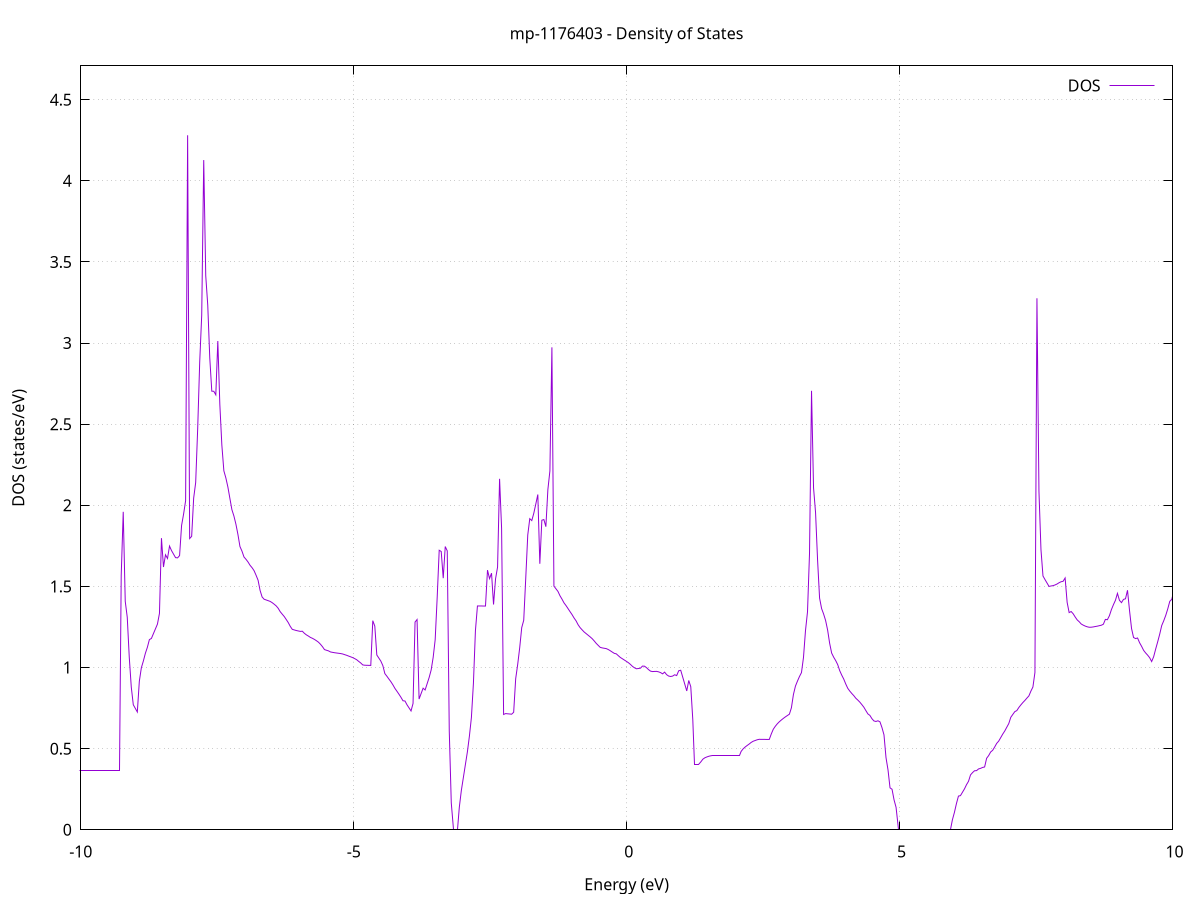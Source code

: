 set title 'mp-1176403 - Density of States'
set xlabel 'Energy (eV)'
set ylabel 'DOS (states/eV)'
set grid
set xrange [-10:10]
set yrange [0:4.708]
set xzeroaxis lt -1
set terminal png size 800,600
set output 'mp-1176403_dos_gnuplot.png'
plot '-' using 1:2 with lines title 'DOS'
-27.547300 0.000000
-27.510400 0.000000
-27.473500 0.000000
-27.436700 0.000000
-27.399800 0.000000
-27.362900 0.000000
-27.326100 0.000000
-27.289200 0.000000
-27.252300 0.000000
-27.215400 0.000000
-27.178600 0.000000
-27.141700 0.000000
-27.104800 0.000000
-27.068000 0.000000
-27.031100 0.000000
-26.994200 0.000000
-26.957300 0.000000
-26.920500 0.000000
-26.883600 0.000000
-26.846700 0.000000
-26.809900 0.000000
-26.773000 0.000000
-26.736100 0.000000
-26.699300 0.000000
-26.662400 0.000000
-26.625500 0.000000
-26.588600 0.000000
-26.551800 0.000000
-26.514900 0.000000
-26.478000 0.000000
-26.441200 0.000000
-26.404300 0.000000
-26.367400 0.000000
-26.330500 0.000000
-26.293700 0.000000
-26.256800 0.000000
-26.219900 0.000000
-26.183100 0.000000
-26.146200 0.000000
-26.109300 0.000000
-26.072500 0.000000
-26.035600 0.000000
-25.998700 0.000000
-25.961800 0.000000
-25.925000 0.000000
-25.888100 0.000000
-25.851200 0.000000
-25.814400 0.000000
-25.777500 0.000000
-25.740600 0.000000
-25.703700 0.000000
-25.666900 0.000000
-25.630000 0.000000
-25.593100 0.000000
-25.556300 0.000000
-25.519400 0.000000
-25.482500 0.000000
-25.445700 0.000000
-25.408800 0.000000
-25.371900 0.000000
-25.335000 0.000000
-25.298200 0.000000
-25.261300 0.000000
-25.224400 0.000000
-25.187600 0.000000
-25.150700 0.000000
-25.113800 0.000000
-25.076900 0.000000
-25.040100 0.000000
-25.003200 0.000000
-24.966300 0.000000
-24.929500 0.000000
-24.892600 0.000000
-24.855700 0.000000
-24.818900 0.000000
-24.782000 0.000000
-24.745100 0.000000
-24.708200 0.000000
-24.671400 0.000000
-24.634500 0.000000
-24.597600 0.000000
-24.560800 0.000000
-24.523900 0.000000
-24.487000 0.000000
-24.450100 0.000000
-24.413300 0.000000
-24.376400 0.000000
-24.339500 0.000000
-24.302700 0.000000
-24.265800 0.000000
-24.228900 0.000000
-24.192100 1.259400
-24.155200 2.470600
-24.118300 3.139900
-24.081400 3.807800
-24.044600 3.093700
-24.007700 2.695000
-23.970800 1.999400
-23.934000 1.999400
-23.897100 1.842600
-23.860200 1.690300
-23.823300 1.554800
-23.786500 1.334500
-23.749600 1.334600
-23.712700 1.334600
-23.675900 1.334600
-23.639000 1.310400
-23.602100 1.207000
-23.565300 1.139600
-23.528400 1.051000
-23.491500 1.002700
-23.454600 1.002800
-23.417800 1.002800
-23.380900 1.002800
-23.344000 1.002800
-23.307200 1.002800
-23.270300 0.978300
-23.233400 0.920000
-23.196600 0.879000
-23.159700 0.804200
-23.122800 0.804300
-23.085900 0.804300
-23.049100 0.804300
-23.012200 0.804300
-22.975300 0.804300
-22.938500 0.804300
-22.901600 0.804300
-22.864700 0.804300
-22.827800 0.801200
-22.791000 0.757400
-22.754100 0.729000
-22.717200 0.693800
-22.680400 0.672400
-22.643500 0.672400
-22.606600 0.672400
-22.569800 0.672400
-22.532900 0.672400
-22.496000 0.672400
-22.459100 0.672400
-22.422300 0.672400
-22.385400 0.672400
-22.348500 0.672400
-22.311700 0.672400
-22.274800 0.661000
-22.237900 0.632400
-22.201000 0.611800
-22.164200 0.578800
-22.127300 0.578800
-22.090400 0.578800
-22.053600 0.578800
-22.016700 0.578800
-21.979800 0.578800
-21.943000 0.578800
-21.906100 0.578800
-21.869200 0.578800
-21.832300 0.578800
-21.795500 0.578800
-21.758600 0.578800
-21.721700 0.578800
-21.684900 0.578800
-21.648000 0.573300
-21.611100 0.549900
-21.574200 0.534000
-21.537400 0.509200
-21.500500 0.509200
-21.463600 0.509200
-21.426800 0.509200
-21.389900 0.509200
-21.353000 0.509200
-21.316200 0.509200
-21.279300 0.509200
-21.242400 0.509200
-21.205500 0.509200
-21.168700 0.509200
-21.131800 0.509200
-21.094900 0.509200
-21.058100 0.509200
-21.021200 0.509200
-20.984300 0.509200
-20.947400 0.509200
-20.910600 0.492200
-20.873700 0.479200
-20.836800 0.462600
-20.800000 0.455700
-20.763100 0.455700
-20.726200 0.455700
-20.689400 0.455700
-20.652500 0.455700
-20.615600 0.455700
-20.578700 0.455700
-20.541900 0.455700
-20.505000 0.455700
-20.468100 0.455700
-20.431300 0.455700
-20.394400 0.455700
-20.357500 0.455700
-20.320600 0.455700
-20.283800 0.455700
-20.246900 0.455700
-20.210000 0.455700
-20.173200 0.455700
-20.136300 0.454200
-20.099400 0.438700
-20.062600 0.428200
-20.025700 0.413700
-19.988800 0.413700
-19.951900 0.413700
-19.915100 0.413700
-19.878200 0.413700
-19.841300 0.413700
-19.804500 0.413700
-19.767600 0.413700
-19.730700 0.413700
-19.693800 0.413700
-19.657000 0.413700
-19.620100 0.413700
-19.583200 0.413700
-19.546400 0.413700
-19.509500 0.413700
-19.472600 0.413700
-19.435800 0.413700
-19.398900 0.413700
-19.362000 0.413700
-19.325100 0.413700
-19.288300 0.413700
-19.251400 1.810100
-19.214500 1.516000
-19.177700 1.699300
-19.140800 0.000000
-19.103900 0.000000
-19.067000 0.000000
-19.030200 0.000000
-18.993300 0.000000
-18.956400 0.000000
-18.919600 0.000000
-18.882700 0.000000
-18.845800 0.000000
-18.809000 0.000000
-18.772100 0.000000
-18.735200 0.000000
-18.698300 0.000000
-18.661500 0.000000
-18.624600 0.000000
-18.587700 0.000000
-18.550900 0.000000
-18.514000 0.000000
-18.477100 0.000000
-18.440200 0.000000
-18.403400 0.000000
-18.366500 0.000000
-18.329600 0.000000
-18.292800 1.533400
-18.255900 1.523500
-18.219000 1.942900
-18.182200 0.353500
-18.145300 0.353500
-18.108400 0.353500
-18.071500 0.353500
-18.034700 0.353500
-17.997800 0.353500
-17.960900 0.353500
-17.924100 0.353500
-17.887200 0.353500
-17.850300 0.353500
-17.813400 0.353500
-17.776600 0.353500
-17.739700 0.353500
-17.702800 0.353500
-17.666000 0.353500
-17.629100 0.353500
-17.592200 0.353500
-17.555400 0.353500
-17.518500 0.353500
-17.481600 0.353500
-17.444700 0.353500
-17.407900 0.353500
-17.371000 0.353500
-17.334100 0.353500
-17.297300 0.353500
-17.260400 0.351800
-17.223500 0.343300
-17.186600 0.336100
-17.149800 0.332500
-17.112900 0.332500
-17.076000 0.332500
-17.039200 0.332500
-17.002300 0.332500
-16.965400 0.332500
-16.928600 0.332500
-16.891700 0.332500
-16.854800 0.332500
-16.817900 0.332500
-16.781100 0.332500
-16.744200 0.332500
-16.707300 0.332500
-16.670500 0.332500
-16.633600 0.332500
-16.596700 0.332500
-16.559800 0.332500
-16.523000 0.332500
-16.486100 0.332500
-16.449200 0.332500
-16.412400 0.332500
-16.375500 0.332500
-16.338600 0.332500
-16.301800 0.332500
-16.264900 0.332500
-16.228000 0.332500
-16.191100 0.332500
-16.154300 0.328500
-16.117400 0.323100
-16.080500 0.316500
-16.043700 0.316500
-16.006800 0.316500
-15.969900 0.316500
-15.933000 0.316500
-15.896200 0.316500
-15.859300 0.316500
-15.822400 0.316500
-15.785600 0.316500
-15.748700 0.316500
-15.711800 0.316500
-15.675000 0.316500
-15.638100 0.316500
-15.601200 0.316500
-15.564300 0.316500
-15.527500 0.316500
-15.490600 0.316500
-15.453700 0.316500
-15.416900 0.316500
-15.380000 0.316500
-15.343100 0.316500
-15.306300 0.316500
-15.269400 0.316500
-15.232500 0.316500
-15.195600 0.316500
-15.158800 0.316500
-15.121900 0.316500
-15.085000 0.316500
-15.048200 0.316500
-15.011300 0.315400
-14.974400 0.310700
-14.937500 0.305700
-14.900700 0.305700
-14.863800 0.305700
-14.826900 0.305700
-14.790100 0.305700
-14.753200 0.305700
-14.716300 0.305700
-14.679500 0.305700
-14.642600 0.305700
-14.605700 0.305700
-14.568800 0.305700
-14.532000 0.305700
-14.495100 0.305700
-14.458200 0.305700
-14.421400 0.305700
-14.384500 0.305700
-14.347600 0.305700
-14.310700 0.305700
-14.273900 0.305700
-14.237000 0.305700
-14.200100 0.305700
-14.163300 0.305700
-14.126400 0.305700
-14.089500 0.305700
-14.052700 0.305700
-14.015800 0.305700
-13.978900 0.305700
-13.942000 0.305700
-13.905200 0.305700
-13.868300 0.305700
-13.831400 0.305700
-13.794600 0.303500
-13.757700 0.301000
-13.720800 0.300800
-13.683900 0.300800
-13.647100 0.300800
-13.610200 0.300800
-13.573300 0.300800
-13.536500 0.300800
-13.499600 0.300800
-13.462700 0.300800
-13.425900 0.300800
-13.389000 0.300800
-13.352100 0.300800
-13.315200 0.300800
-13.278400 0.300800
-13.241500 0.300800
-13.204600 0.300800
-13.167800 0.300800
-13.130900 0.300800
-13.094000 0.300800
-13.057100 0.300800
-13.020300 0.300800
-12.983400 0.300800
-12.946500 0.300800
-12.909700 0.300800
-12.872800 0.300800
-12.835900 0.300800
-12.799100 0.300800
-12.762200 0.300800
-12.725300 0.300800
-12.688400 0.300800
-12.651600 0.300800
-12.614700 0.300800
-12.577800 0.302500
-12.541000 0.304100
-12.504100 0.304100
-12.467200 0.304100
-12.430300 0.304100
-12.393500 0.304100
-12.356600 0.304100
-12.319700 0.304100
-12.282900 0.304100
-12.246000 0.304100
-12.209100 0.304100
-12.172300 0.304100
-12.135400 0.304100
-12.098500 0.304100
-12.061600 0.304100
-12.024800 0.304100
-11.987900 0.304100
-11.951000 0.304100
-11.914200 0.304100
-11.877300 0.304100
-11.840400 0.304100
-11.803500 0.304100
-11.766700 0.304100
-11.729800 0.304100
-11.692900 0.304100
-11.656100 0.304100
-11.619200 0.304100
-11.582300 0.304100
-11.545500 0.304100
-11.508600 0.304100
-11.471700 0.304100
-11.434800 0.304100
-11.398000 0.309300
-11.361100 0.319100
-11.324200 0.320700
-11.287400 0.320700
-11.250500 0.320700
-11.213600 0.320700
-11.176700 0.320700
-11.139900 0.320700
-11.103000 0.320700
-11.066100 0.320700
-11.029300 0.320700
-10.992400 0.320700
-10.955500 0.320700
-10.918700 0.320700
-10.881800 0.320700
-10.844900 0.320700
-10.808000 0.320700
-10.771200 0.320700
-10.734300 0.320700
-10.697400 0.320700
-10.660600 0.320700
-10.623700 0.320700
-10.586800 0.320700
-10.549900 0.320700
-10.513100 0.320700
-10.476200 0.320700
-10.439300 0.320700
-10.402500 0.320700
-10.365600 0.320700
-10.328700 0.320700
-10.291900 0.320700
-10.255000 0.338700
-10.218100 0.366400
-10.181200 0.366400
-10.144400 0.366400
-10.107500 0.366400
-10.070600 0.366400
-10.033800 0.366400
-9.996900 0.366400
-9.960000 0.366400
-9.923100 0.366400
-9.886300 0.366400
-9.849400 0.366400
-9.812500 0.366400
-9.775700 0.366400
-9.738800 0.366400
-9.701900 0.366400
-9.665100 0.366400
-9.628200 0.366400
-9.591300 0.366400
-9.554400 0.366400
-9.517600 0.366400
-9.480700 0.366400
-9.443800 0.366400
-9.407000 0.366400
-9.370100 0.366400
-9.333200 0.366400
-9.296300 0.366400
-9.259500 1.567700
-9.222600 1.959600
-9.185700 1.407800
-9.148900 1.309800
-9.112000 1.063300
-9.075100 0.879500
-9.038300 0.770500
-9.001400 0.748200
-8.964500 0.725900
-8.927600 0.914900
-8.890800 0.998100
-8.853900 1.039900
-8.817000 1.087400
-8.780200 1.124700
-8.743300 1.172100
-8.706400 1.179200
-8.669500 1.208700
-8.632700 1.238100
-8.595800 1.267600
-8.558900 1.333500
-8.522100 1.797400
-8.485200 1.619400
-8.448300 1.694800
-8.411500 1.671900
-8.374600 1.748500
-8.337700 1.720600
-8.300800 1.698800
-8.264000 1.677200
-8.227100 1.675800
-8.190200 1.689800
-8.153400 1.875900
-8.116500 1.946100
-8.079600 2.028200
-8.042800 4.280300
-8.005900 1.794800
-7.969000 1.808400
-7.932100 2.044000
-7.895300 2.140000
-7.858400 2.473100
-7.821500 2.882200
-7.784700 3.171800
-7.747800 4.127300
-7.710900 3.414600
-7.674000 3.232800
-7.637200 2.908300
-7.600300 2.703200
-7.563400 2.702400
-7.526600 2.680500
-7.489700 3.012200
-7.452800 2.622000
-7.416000 2.371300
-7.379100 2.212500
-7.342200 2.168400
-7.305300 2.112600
-7.268500 2.042100
-7.231600 1.972700
-7.194700 1.933500
-7.157900 1.883000
-7.121000 1.819600
-7.084100 1.745500
-7.047200 1.717400
-7.010400 1.681200
-6.973500 1.667000
-6.936600 1.650500
-6.899800 1.630400
-6.862900 1.615400
-6.826000 1.597100
-6.789200 1.568900
-6.752300 1.538200
-6.715400 1.475400
-6.678500 1.435000
-6.641700 1.420900
-6.604800 1.416500
-6.567900 1.412100
-6.531100 1.407500
-6.494200 1.399800
-6.457300 1.390200
-6.420400 1.379800
-6.383600 1.365000
-6.346700 1.344200
-6.309800 1.329000
-6.273000 1.314300
-6.236100 1.295800
-6.199200 1.276800
-6.162400 1.253500
-6.125500 1.235300
-6.088600 1.231600
-6.051700 1.228000
-6.014900 1.225300
-5.978000 1.222600
-5.941100 1.223700
-5.904300 1.211000
-5.867400 1.201300
-5.830500 1.193900
-5.793600 1.185600
-5.756800 1.180100
-5.719900 1.173200
-5.683000 1.165200
-5.646200 1.156200
-5.609300 1.143500
-5.572400 1.128500
-5.535600 1.110500
-5.498700 1.106400
-5.461800 1.102500
-5.424900 1.095900
-5.388100 1.093500
-5.351200 1.091200
-5.314300 1.089500
-5.277500 1.087800
-5.240600 1.086100
-5.203700 1.083600
-5.166800 1.079400
-5.130000 1.075400
-5.093100 1.070500
-5.056200 1.065900
-5.019400 1.061100
-4.982500 1.055000
-4.945600 1.048000
-4.908800 1.037700
-4.871900 1.028200
-4.835000 1.016200
-4.798100 1.014100
-4.761300 1.013700
-4.724400 1.013300
-4.687500 1.012900
-4.650700 1.288800
-4.613800 1.255200
-4.576900 1.077200
-4.540000 1.058300
-4.503200 1.039400
-4.466300 1.011900
-4.429400 0.962500
-4.392600 0.946400
-4.355700 0.929100
-4.318800 0.912500
-4.282000 0.893100
-4.245100 0.871300
-4.208200 0.853700
-4.171300 0.835500
-4.134500 0.816400
-4.097600 0.795200
-4.060700 0.793500
-4.023900 0.770300
-3.987000 0.751300
-3.950100 0.732300
-3.913200 0.778500
-3.876400 1.280200
-3.839500 1.295700
-3.802600 0.805600
-3.765800 0.839100
-3.728900 0.872600
-3.692000 0.861600
-3.655200 0.900000
-3.618300 0.938400
-3.581400 0.984600
-3.544500 1.062300
-3.507700 1.171500
-3.470800 1.432900
-3.433900 1.722700
-3.397100 1.715300
-3.360200 1.550500
-3.323300 1.745600
-3.286400 1.718800
-3.249600 0.609000
-3.212700 0.165600
-3.175800 0.000000
-3.139000 0.000000
-3.102100 0.000000
-3.065200 0.139500
-3.028400 0.242100
-2.991500 0.321500
-2.954600 0.400900
-2.917700 0.479900
-2.880900 0.576600
-2.844000 0.691800
-2.807100 0.902100
-2.770300 1.227300
-2.733400 1.379400
-2.696500 1.379300
-2.659600 1.379200
-2.622800 1.379100
-2.585900 1.379000
-2.549000 1.600300
-2.512200 1.548000
-2.475300 1.581400
-2.438400 1.388500
-2.401600 1.546600
-2.364700 1.619300
-2.327800 2.163100
-2.290900 1.857900
-2.254100 0.710600
-2.217200 0.716100
-2.180300 0.714800
-2.143500 0.713600
-2.106600 0.712300
-2.069700 0.724300
-2.032800 0.930900
-1.996000 1.019100
-1.959100 1.122300
-1.922200 1.245800
-1.885400 1.291300
-1.848500 1.549700
-1.811600 1.816700
-1.774800 1.917400
-1.737900 1.905600
-1.701000 1.950900
-1.664100 2.007800
-1.627300 2.066200
-1.590400 1.639500
-1.553500 1.907800
-1.516700 1.912000
-1.479800 1.868000
-1.442900 2.096800
-1.406000 2.211300
-1.369200 2.973400
-1.332300 1.501600
-1.295400 1.485400
-1.258600 1.469200
-1.221700 1.442500
-1.184800 1.421800
-1.148000 1.398600
-1.111100 1.382000
-1.074200 1.363300
-1.037300 1.344500
-1.000500 1.326300
-0.963600 1.305500
-0.926700 1.287700
-0.889900 1.264000
-0.853000 1.246000
-0.816100 1.232300
-0.779200 1.219200
-0.742400 1.209100
-0.705500 1.199000
-0.668600 1.188900
-0.631800 1.177900
-0.594900 1.164100
-0.558000 1.149100
-0.521200 1.136500
-0.484300 1.124300
-0.447400 1.120900
-0.410500 1.118700
-0.373700 1.116500
-0.336800 1.110900
-0.299900 1.103400
-0.263100 1.095200
-0.226200 1.087300
-0.189300 1.084200
-0.152500 1.072800
-0.115600 1.062100
-0.078700 1.054100
-0.041800 1.046100
-0.005000 1.038100
0.031900 1.029700
0.068800 1.019400
0.105600 1.007400
0.142500 0.998600
0.179400 0.992300
0.216300 0.994000
0.253100 0.996000
0.290000 1.008800
0.326900 1.008300
0.363700 0.999200
0.400600 0.987200
0.437500 0.977800
0.474300 0.974900
0.511200 0.975900
0.548100 0.976200
0.585000 0.973400
0.621800 0.968600
0.658700 0.961000
0.695600 0.971600
0.732400 0.956000
0.769300 0.947400
0.806200 0.944700
0.843100 0.947300
0.879900 0.955300
0.916800 0.950500
0.953700 0.980000
0.990500 0.983200
1.027400 0.940700
1.064300 0.898100
1.101100 0.855600
1.138000 0.920200
1.174900 0.881700
1.211800 0.678700
1.248600 0.404500
1.285500 0.404500
1.322400 0.404500
1.359200 0.418500
1.396100 0.435000
1.433000 0.443700
1.469900 0.448900
1.506700 0.453200
1.543600 0.456100
1.580500 0.456600
1.617300 0.456600
1.654200 0.456600
1.691100 0.456600
1.727900 0.456500
1.764800 0.456500
1.801700 0.456500
1.838600 0.456500
1.875400 0.456400
1.912300 0.456400
1.949200 0.456400
1.986000 0.456400
2.022900 0.456300
2.059800 0.456300
2.096700 0.482500
2.133500 0.498600
2.170400 0.509900
2.207300 0.519400
2.244100 0.528300
2.281000 0.538300
2.317900 0.545600
2.354700 0.550200
2.391600 0.554700
2.428500 0.557500
2.465400 0.557300
2.502200 0.557200
2.539100 0.557000
2.576000 0.556900
2.612800 0.556700
2.649700 0.590400
2.686600 0.619800
2.723500 0.637900
2.760300 0.653200
2.797200 0.665800
2.834100 0.676600
2.870900 0.686500
2.907800 0.695700
2.944700 0.704100
2.981500 0.712400
3.018400 0.751900
3.055300 0.833300
3.092200 0.885200
3.129000 0.916100
3.165900 0.944400
3.202800 0.968700
3.239600 1.061800
3.276500 1.227400
3.313400 1.343400
3.350300 1.704800
3.387100 2.705500
3.424000 2.107700
3.460900 1.955100
3.497700 1.663400
3.534600 1.427800
3.571500 1.363400
3.608300 1.329900
3.645200 1.289600
3.682100 1.230500
3.719000 1.149400
3.755800 1.088800
3.792700 1.063700
3.829600 1.042800
3.866400 1.018000
3.903300 0.980900
3.940200 0.953200
3.977100 0.928800
4.013900 0.898600
4.050800 0.871900
4.087700 0.854800
4.124500 0.840000
4.161400 0.826600
4.198300 0.810700
4.235100 0.799300
4.272000 0.786600
4.308900 0.771400
4.345800 0.755400
4.382600 0.734400
4.419500 0.714200
4.456400 0.704900
4.493200 0.684800
4.530100 0.670800
4.567000 0.667500
4.603900 0.671700
4.640700 0.665300
4.677600 0.629800
4.714500 0.585100
4.751300 0.445000
4.788200 0.369000
4.825100 0.258400
4.861900 0.249900
4.898800 0.184400
4.935700 0.138400
4.972600 0.000000
5.009400 0.000000
5.046300 0.000000
5.083200 0.000000
5.120000 0.000000
5.156900 0.000000
5.193800 0.000000
5.230700 0.000000
5.267500 0.000000
5.304400 0.000000
5.341300 0.000000
5.378100 0.000000
5.415000 0.000000
5.451900 0.000000
5.488700 0.000000
5.525600 0.000000
5.562500 0.000000
5.599400 0.000000
5.636200 0.000000
5.673100 0.000000
5.710000 0.000000
5.746800 0.000000
5.783700 0.000000
5.820600 0.000000
5.857500 0.000000
5.894300 0.000000
5.931200 0.000000
5.968100 0.061800
6.004900 0.107100
6.041800 0.161300
6.078700 0.207600
6.115500 0.210500
6.152400 0.231400
6.189300 0.252100
6.226200 0.277800
6.263000 0.298800
6.299900 0.338200
6.336800 0.352400
6.373600 0.363800
6.410500 0.364500
6.447400 0.375100
6.484300 0.378500
6.521100 0.384200
6.558000 0.387000
6.594900 0.440600
6.631700 0.457100
6.668600 0.479300
6.705500 0.489900
6.742300 0.510200
6.779200 0.532400
6.816100 0.546500
6.853000 0.568000
6.889800 0.589600
6.926700 0.608700
6.963600 0.631700
7.000400 0.654400
7.037300 0.693000
7.074200 0.710800
7.111100 0.728100
7.147900 0.734500
7.184800 0.753600
7.221700 0.769400
7.258500 0.784100
7.295400 0.797000
7.332300 0.811400
7.369100 0.825000
7.406000 0.854600
7.442900 0.879800
7.479800 0.969400
7.516600 3.275900
7.553500 2.086400
7.590400 1.726800
7.627200 1.564100
7.664100 1.542100
7.701000 1.521000
7.737800 1.499800
7.774700 1.502600
7.811600 1.504700
7.848500 1.508900
7.885300 1.514800
7.922200 1.522600
7.959100 1.528700
7.995900 1.531400
8.032800 1.551900
8.069700 1.401800
8.106600 1.338500
8.143400 1.345100
8.180300 1.331300
8.217200 1.311400
8.254000 1.293500
8.290900 1.282100
8.327800 1.268200
8.364600 1.261200
8.401500 1.255300
8.438400 1.250900
8.475300 1.248100
8.512100 1.248500
8.549000 1.250200
8.585900 1.252700
8.622700 1.254900
8.659600 1.257900
8.696500 1.260700
8.733400 1.266700
8.770200 1.296600
8.807100 1.294700
8.844000 1.319100
8.880800 1.356800
8.917700 1.387000
8.954600 1.414300
8.991400 1.457000
9.028300 1.414000
9.065200 1.399900
9.102100 1.419900
9.138900 1.423600
9.175800 1.476200
9.212700 1.351700
9.249500 1.240900
9.286400 1.185100
9.323300 1.178400
9.360200 1.181900
9.397000 1.152800
9.433900 1.130700
9.470800 1.105900
9.507600 1.089900
9.544500 1.076300
9.581400 1.060600
9.618200 1.036800
9.655100 1.066900
9.692000 1.114200
9.728900 1.158600
9.765700 1.205600
9.802600 1.258700
9.839500 1.288200
9.876300 1.321400
9.913200 1.361300
9.950100 1.407800
9.987000 1.420500
10.023800 1.473000
10.060700 1.622300
10.097600 1.491000
10.134400 1.611000
10.171300 1.593900
10.208200 1.611800
10.245000 2.261500
10.281900 2.240600
10.318800 2.129500
10.355700 2.082900
10.392500 2.052500
10.429400 2.019200
10.466300 2.075500
10.503100 2.087500
10.540000 2.029600
10.576900 1.986100
10.613800 1.965600
10.650600 1.921400
10.687500 1.863000
10.724400 2.219800
10.761200 1.729300
10.798100 1.721300
10.835000 1.764000
10.871800 1.804800
10.908700 1.861900
10.945600 1.925900
10.982500 1.948000
11.019300 2.007700
11.056200 2.080800
11.093100 2.117000
11.129900 2.183600
11.166800 2.238600
11.203700 2.311400
11.240600 2.314100
11.277400 2.352000
11.314300 2.379000
11.351200 2.394900
11.388000 2.417000
11.424900 2.436600
11.461800 2.422600
11.498600 2.401900
11.535500 2.371700
11.572400 2.390700
11.609300 2.400600
11.646100 2.280400
11.683000 2.156200
11.719900 2.053200
11.756700 2.035800
11.793600 2.009600
11.830500 2.073000
11.867400 2.118100
11.904200 2.190200
11.941100 2.343100
11.978000 2.799800
12.014800 3.371200
12.051700 4.301900
12.088600 3.402400
12.125400 3.298200
12.162300 3.398300
12.199200 3.554700
12.236100 3.943200
12.272900 3.929900
12.309800 3.280700
12.346700 2.957700
12.383500 2.532400
12.420400 2.516000
12.457300 2.475500
12.494200 2.448300
12.531000 2.358300
12.567900 2.555000
12.604800 1.708700
12.641600 1.695600
12.678500 1.689100
12.715400 1.680800
12.752200 1.680100
12.789100 1.683600
12.826000 1.691500
12.862900 1.695900
12.899700 1.696200
12.936600 1.706400
12.973500 1.733200
13.010300 1.765300
13.047200 1.783000
13.084100 1.768500
13.121000 1.768700
13.157800 1.769800
13.194700 1.772500
13.231600 1.781000
13.268400 2.181200
13.305300 2.048300
13.342200 1.997000
13.379000 1.926700
13.415900 1.855000
13.452800 1.818200
13.489700 1.811800
13.526500 1.818900
13.563400 1.792300
13.600300 1.819900
13.637100 1.836100
13.674000 1.834600
13.710900 1.846000
13.747800 1.877300
13.784600 1.900300
13.821500 1.958100
13.858400 1.962100
13.895200 1.923900
13.932100 1.962700
13.969000 1.905800
14.005800 1.895600
14.042700 1.904400
14.079600 2.024000
14.116500 2.152100
14.153300 2.159200
14.190200 2.174900
14.227100 1.993800
14.263900 1.814100
14.300800 1.863600
14.337700 1.927800
14.374600 2.440800
14.411400 1.694600
14.448300 1.516900
14.485200 1.372000
14.522000 1.202700
14.558900 1.100800
14.595800 1.060100
14.632600 1.051200
14.669500 1.085800
14.706400 1.087700
14.743300 1.093100
14.780100 1.090100
14.817000 1.168700
14.853900 1.153600
14.890700 1.225200
14.927600 1.389200
14.964500 1.504900
15.001400 1.539900
15.038200 1.607400
15.075100 1.687700
15.112000 1.770300
15.148800 1.802300
15.185700 1.815600
15.222600 1.834700
15.259400 1.850900
15.296300 1.897500
15.333200 1.980000
15.370100 2.003800
15.406900 2.159100
15.443800 2.126200
15.480700 2.147500
15.517500 2.157200
15.554400 2.202600
15.591300 2.141700
15.628100 2.149700
15.665000 2.156800
15.701900 2.173100
15.738800 2.224500
15.775600 2.320000
15.812500 2.305600
15.849400 2.529700
15.886200 3.053300
15.923100 2.303700
15.960000 2.129700
15.996900 2.215400
16.033700 2.023000
16.070600 1.970200
16.107500 2.034100
16.144300 1.901200
16.181200 1.590900
16.218100 1.509600
16.254900 1.441700
16.291800 1.396100
16.328700 1.357700
16.365600 1.389000
16.402400 1.375700
16.439300 1.345200
16.476200 1.327200
16.513000 1.311000
16.549900 1.297900
16.586800 1.275000
16.623700 1.266400
16.660500 1.380700
16.697400 1.401500
16.734300 1.381700
16.771100 1.398000
16.808000 1.504400
16.844900 1.493600
16.881700 1.559800
16.918600 1.645300
16.955500 1.758100
16.992400 2.043700
17.029200 2.040600
17.066100 2.147000
17.103000 2.295400
17.139800 2.428800
17.176700 2.179500
17.213600 2.140000
17.250500 2.120000
17.287300 2.107500
17.324200 2.060500
17.361100 2.040700
17.397900 2.049500
17.434800 2.222700
17.471700 2.252600
17.508500 2.453800
17.545400 2.363900
17.582300 2.365300
17.619200 2.377900
17.656000 2.325500
17.692900 2.271200
17.729800 2.183900
17.766600 2.194800
17.803500 2.216300
17.840400 2.350800
17.877300 2.452500
17.914100 2.509600
17.951000 2.480300
17.987900 2.442700
18.024700 2.402500
18.061600 2.393500
18.098500 2.408300
18.135300 2.500900
18.172200 2.650100
18.209100 2.660900
18.246000 2.715500
18.282800 2.740800
18.319700 2.758800
18.356600 2.751700
18.393400 2.647400
18.430300 2.542400
18.467200 2.483200
18.504100 2.433600
18.540900 2.382300
18.577800 2.304100
18.614700 2.194900
18.651500 2.190400
18.688400 2.143000
18.725300 2.139600
18.762100 2.784700
18.799000 2.410200
18.835900 2.433800
18.872800 2.423900
18.909600 2.435200
18.946500 2.426500
18.983400 2.432800
19.020200 2.743400
19.057100 2.729200
19.094000 2.720400
19.130900 2.587700
19.167700 2.593200
19.204600 2.670400
19.241500 2.583800
19.278300 2.588400
19.315200 2.534200
19.352100 2.396900
19.388900 2.228400
19.425800 2.206900
19.462700 2.261100
19.499600 2.229100
19.536400 2.071600
19.573300 2.058400
19.610200 1.985000
19.647000 1.954800
19.683900 1.934100
19.720800 1.854300
19.757700 1.831100
19.794500 1.858900
19.831400 1.974400
19.868300 2.012500
19.905100 1.979600
19.942000 1.944400
19.978900 1.822600
20.015700 1.750800
20.052600 1.662900
20.089500 1.653200
20.126400 1.618000
20.163200 1.485800
20.200100 1.459900
20.237000 1.442000
20.273800 1.447200
20.310700 1.383400
20.347600 1.386300
20.384500 1.396300
20.421300 1.435500
20.458200 1.529900
20.495100 1.517100
20.531900 1.547700
20.568800 1.543100
20.605700 1.536300
20.642500 1.541100
20.679400 1.518800
20.716300 1.524200
20.753200 1.521500
20.790000 1.537600
20.826900 1.589800
20.863800 1.592900
20.900600 1.598200
20.937500 1.554900
20.974400 1.517000
21.011300 1.474700
21.048100 1.435500
21.085000 1.407000
21.121900 1.366300
21.158700 1.294600
21.195600 1.235200
21.232500 1.191400
21.269300 1.152200
21.306200 1.179200
21.343100 1.159700
21.380000 1.118500
21.416800 1.094300
21.453700 1.076200
21.490600 1.033800
21.527400 1.051000
21.564300 1.091200
21.601200 1.126800
21.638100 1.191200
21.674900 1.236400
21.711800 1.300000
21.748700 1.306100
21.785500 1.320800
21.822400 1.344800
21.859300 1.462100
21.896100 1.429600
21.933000 1.428700
21.969900 1.439100
22.006800 1.466900
22.043600 1.536300
22.080500 1.505800
22.117400 1.504500
22.154200 1.567500
22.191100 1.501800
22.228000 1.577700
22.264900 1.633600
22.301700 1.759700
22.338600 1.841200
22.375500 1.931600
22.412300 1.962000
22.449200 1.914300
22.486100 1.891100
22.522900 1.939800
22.559800 1.863200
22.596700 1.746500
22.633600 1.706200
22.670400 1.690400
22.707300 1.679800
22.744200 1.665200
22.781000 1.644700
22.817900 1.659500
22.854800 1.632900
22.891600 1.618100
22.928500 1.677700
22.965400 1.513100
23.002300 1.504300
23.039100 1.499900
23.076000 1.581800
23.112900 1.814900
23.149700 1.682500
23.186600 1.713600
23.223500 1.785200
23.260400 1.830500
23.297200 1.918800
23.334100 1.911400
23.371000 1.948900
23.407800 1.959200
23.444700 2.006600
23.481600 2.041600
23.518400 2.085200
23.555300 2.131600
23.592200 2.165300
23.629100 2.196300
23.665900 2.235500
23.702800 2.568500
23.739700 2.577900
23.776500 2.633800
23.813400 2.662900
23.850300 2.667700
23.887200 2.542700
23.924000 2.445400
23.960900 2.521200
23.997800 2.491200
24.034600 2.417900
24.071500 2.348200
24.108400 2.329400
24.145200 2.330800
24.182100 2.273500
24.219000 2.192100
24.255900 2.212800
24.292700 2.157500
24.329600 2.080900
24.366500 2.076000
24.403300 1.912500
24.440200 1.802000
24.477100 1.727600
24.514000 1.663300
24.550800 1.575000
24.587700 1.548200
24.624600 1.542900
24.661400 1.538400
24.698300 1.552700
24.735200 1.596500
24.772000 1.630700
24.808900 1.745900
24.845800 1.811200
24.882700 1.842700
24.919500 1.767200
24.956400 1.713300
24.993300 1.730500
25.030100 1.719700
25.067000 1.740700
25.103900 1.716100
25.140800 1.726600
25.177600 1.813600
25.214500 1.858400
25.251400 1.793200
25.288200 1.667100
25.325100 1.634600
25.362000 1.620000
25.398800 1.670400
25.435700 1.696800
25.472600 1.674200
25.509500 1.675400
25.546300 1.690900
25.583200 1.664700
25.620100 1.706000
25.656900 1.810100
25.693800 1.859700
25.730700 1.886500
25.767600 2.080000
25.804400 2.212000
25.841300 2.091000
25.878200 2.075100
25.915000 2.021700
25.951900 2.049600
25.988800 2.037700
26.025600 1.920600
26.062500 1.859400
26.099400 2.036500
26.136300 1.928700
26.173100 1.801400
26.210000 1.805900
26.246900 1.849400
26.283700 1.821200
26.320600 1.813400
26.357500 1.776500
26.394400 1.745100
26.431200 1.693700
26.468100 1.674000
26.505000 1.665300
26.541800 1.659600
26.578700 1.676500
26.615600 1.675700
26.652400 1.696700
26.689300 1.763200
26.726200 1.813900
26.763100 1.872400
26.799900 1.906700
26.836800 1.946000
26.873700 1.982700
26.910500 2.034100
26.947400 2.093800
26.984300 2.181900
27.021200 2.221000
27.058000 2.301500
27.094900 2.330200
27.131800 2.471300
27.168600 2.442800
27.205500 2.357700
27.242400 2.280700
27.279200 2.269000
27.316100 2.281600
27.353000 2.263700
27.389900 2.265400
27.426700 2.274100
27.463600 2.291900
27.500500 2.323800
27.537300 2.355600
27.574200 2.360900
27.611100 2.348800
27.648000 2.317700
27.684800 2.290900
27.721700 2.263700
27.758600 2.266200
27.795400 2.242100
27.832300 2.228300
27.869200 2.254700
27.906000 2.209400
27.942900 2.235100
27.979800 2.235500
28.016700 2.213700
28.053500 2.291700
28.090400 2.333600
28.127300 2.370600
28.164100 2.260700
28.201000 2.224900
28.237900 2.204700
28.274800 2.228900
28.311600 2.281100
28.348500 2.401100
28.385400 2.374600
28.422200 2.358400
28.459100 2.560900
28.496000 2.489000
28.532800 2.649900
28.569700 2.584300
28.606600 2.581600
28.643500 2.608000
28.680300 2.574600
28.717200 2.565000
28.754100 2.694400
28.790900 2.639000
28.827800 2.640000
28.864700 2.509100
28.901600 2.476400
28.938400 2.382900
28.975300 2.332600
29.012200 2.286600
29.049000 2.344000
29.085900 2.330300
29.122800 2.286500
29.159600 2.271700
29.196500 2.306300
29.233400 2.254300
29.270300 2.240400
29.307100 2.447600
29.344000 2.210400
29.380900 2.369600
29.417700 2.127700
29.454600 2.122700
29.491500 2.210200
29.528400 2.210300
29.565200 2.263400
29.602100 2.368500
29.639000 2.372600
29.675800 2.223200
29.712700 2.122700
29.749600 2.074300
29.786400 2.015800
29.823300 1.983300
29.860200 2.102900
29.897100 1.987400
29.933900 2.088100
29.970800 1.898800
30.007700 1.885400
30.044500 1.859800
30.081400 2.074000
30.118300 1.800700
30.155200 1.780200
30.192000 1.776800
30.228900 1.847400
30.265800 1.742300
30.302600 1.763100
30.339500 1.773600
30.376400 1.779100
30.413200 1.879200
30.450100 1.929700
30.487000 1.874400
30.523900 1.848900
30.560700 1.845800
30.597600 1.967200
30.634500 2.074100
30.671300 2.204600
30.708200 2.292300
30.745100 2.294700
30.781900 2.394000
30.818800 2.481900
30.855700 2.608600
30.892600 2.606500
30.929400 2.776200
30.966300 2.855200
31.003200 2.945200
31.040000 3.033000
31.076900 3.081900
31.113800 3.145500
31.150700 3.275600
31.187500 3.263700
31.224400 3.330500
31.261300 3.374600
31.298100 3.383900
31.335000 3.335500
31.371900 3.340000
31.408700 3.439100
31.445600 3.368500
31.482500 3.475200
31.519400 3.592100
31.556200 3.299200
31.593100 3.363700
31.630000 3.163100
31.666800 2.934900
31.703700 3.358000
31.740600 2.800100
31.777500 2.670700
31.814300 2.696600
31.851200 2.631700
31.888100 2.349900
31.924900 2.324700
31.961800 2.219400
31.998700 2.222700
32.035500 2.145200
32.072400 2.099000
32.109300 2.125100
32.146200 2.166500
32.183000 2.248400
32.219900 2.334000
32.256800 2.601800
32.293600 2.501100
32.330500 2.532600
32.367400 2.574000
32.404300 2.632000
32.441100 2.653700
32.478000 2.715500
32.514900 2.555900
32.551700 2.540300
32.588600 2.628100
32.625500 2.622700
32.662300 2.642400
32.699200 2.635900
32.736100 2.612200
32.773000 2.572000
32.809800 2.665800
32.846700 2.541800
32.883600 2.641800
32.920400 2.698100
32.957300 2.577900
32.994200 2.329400
33.031100 2.260100
33.067900 2.241100
33.104800 2.200000
33.141700 2.305900
33.178500 2.284800
33.215400 2.388300
33.252300 2.527200
33.289100 2.638100
33.326000 2.600500
33.362900 2.574100
33.399800 2.636800
33.436600 2.555500
33.473500 2.542800
33.510400 2.549500
33.547200 2.587700
33.584100 2.524800
33.621000 2.531200
33.657900 2.524600
33.694700 2.534900
33.731600 2.411700
33.768500 2.423100
33.805300 2.442000
33.842200 2.516400
33.879100 2.666100
33.915900 2.690900
33.952800 2.701200
33.989700 2.617700
34.026600 2.577100
34.063400 2.530300
34.100300 2.548300
34.137200 2.455600
34.174000 2.462400
34.210900 2.415900
34.247800 2.431200
34.284700 2.437200
34.321500 2.395800
34.358400 2.404100
34.395300 2.347300
34.432100 2.340400
34.469000 2.334900
34.505900 2.395700
34.542700 2.439000
34.579600 2.475400
34.616500 2.493900
34.653400 2.509000
34.690200 2.566100
34.727100 2.655500
34.764000 2.622800
34.800800 2.593400
34.837700 2.580600
34.874600 2.637700
34.911500 2.699000
34.948300 2.740000
34.985200 2.627500
35.022100 2.657100
35.058900 2.719600
35.095800 2.657400
35.132700 2.666300
35.169500 2.683800
35.206400 2.702700
35.243300 2.689600
35.280200 2.680200
35.317000 2.764500
35.353900 2.701400
35.390800 2.634800
35.427600 2.601000
35.464500 2.766400
35.501400 2.629600
35.538300 2.596200
35.575100 2.630900
35.612000 2.436500
35.648900 2.527100
35.685700 2.516400
35.722600 2.458500
35.759500 2.420900
35.796300 2.350000
35.833200 2.247900
35.870100 2.192000
35.907000 2.191000
35.943800 2.093300
35.980700 2.115600
36.017600 2.150900
36.054400 2.151500
36.091300 1.946800
36.128200 1.930700
36.165100 1.938000
36.201900 1.978800
36.238800 2.053800
36.275700 2.252900
36.312500 2.234800
36.349400 2.188600
36.386300 2.185900
36.423100 2.201700
36.460000 2.214000
36.496900 2.266100
36.533800 2.351500
36.570600 2.396800
36.607500 2.296500
36.644400 2.287400
36.681200 2.301500
36.718100 2.379600
36.755000 2.365900
36.791900 2.382900
36.828700 2.464100
36.865600 2.480900
36.902500 2.512700
36.939300 2.608100
36.976200 2.642900
37.013100 2.511100
37.049900 2.476200
37.086800 2.500200
37.123700 2.502200
37.160600 2.511000
37.197400 2.395700
37.234300 2.328800
37.271200 2.275900
37.308000 2.349000
37.344900 2.353700
37.381800 2.350300
37.418700 2.373700
37.455500 2.440900
37.492400 2.301800
37.529300 2.276000
37.566100 2.279000
37.603000 2.240600
37.639900 2.204000
37.676700 2.229700
37.713600 2.262100
37.750500 2.205700
37.787400 2.382400
37.824200 2.000200
37.861100 1.867200
37.898000 1.920800
37.934800 1.995100
37.971700 1.938100
38.008600 1.969100
38.045500 2.082100
38.082300 2.214100
38.119200 2.219300
38.156100 2.166900
38.192900 2.114300
38.229800 2.091900
38.266700 2.094700
38.303500 2.182300
38.340400 2.105500
38.377300 2.141500
38.414200 2.171500
38.451000 2.212500
38.487900 2.524600
38.524800 2.243100
38.561600 2.354600
38.598500 2.406200
38.635400 2.438400
38.672200 2.543200
38.709100 2.559700
38.746000 2.622800
38.782900 2.717700
38.819700 3.023300
38.856600 2.861100
38.893500 2.837800
38.930300 2.806100
38.967200 2.808800
39.004100 2.827100
39.041000 2.894000
39.077800 2.691000
39.114700 2.582000
39.151600 2.506600
39.188400 2.462500
39.225300 2.429200
39.262200 2.364100
39.299000 2.362900
39.335900 2.365000
39.372800 2.374700
39.409700 2.276700
39.446500 2.236200
39.483400 2.237300
39.520300 2.165600
39.557100 2.133400
39.594000 1.987600
39.630900 1.961200
39.667800 1.925300
39.704600 1.904900
39.741500 1.918300
39.778400 1.921700
39.815200 1.884000
39.852100 1.856900
39.889000 1.834900
39.925800 1.911800
39.962700 1.914400
39.999600 1.927100
40.036500 1.855900
40.073300 1.827500
40.110200 1.858200
40.147100 1.894500
40.183900 2.219900
40.220800 2.262800
40.257700 2.327100
40.294600 2.390500
40.331400 2.341000
40.368300 2.254100
40.405200 2.194700
40.442000 2.383400
40.478900 2.141500
40.515800 2.093800
40.552600 2.035900
40.589500 2.012100
40.626400 2.005000
40.663300 1.996200
40.700100 2.054500
40.737000 2.070400
40.773900 2.032200
40.810700 1.997900
40.847600 1.914200
40.884500 1.775100
40.921400 1.694700
40.958200 1.596400
40.995100 1.535200
41.032000 1.475700
41.068800 1.458500
41.105700 1.418300
41.142600 1.396900
41.179400 1.376100
41.216300 1.397400
41.253200 1.514300
41.290100 1.332800
41.326900 1.244300
41.363800 1.143000
41.400700 1.131200
41.437500 1.142900
41.474400 1.227500
41.511300 1.233700
41.548200 1.303900
41.585000 1.004900
41.621900 0.962100
41.658800 0.932300
41.695600 0.912100
41.732500 0.886500
41.769400 0.843000
41.806200 0.821400
41.843100 0.780300
41.880000 0.761000
41.916900 0.731400
41.953700 0.872600
41.990600 0.644200
42.027500 0.718600
42.064300 0.521300
42.101200 0.461800
42.138100 0.404700
42.175000 0.346000
42.211800 0.302600
42.248700 0.268100
42.285600 0.234400
42.322400 0.193200
42.359300 0.155000
42.396200 0.133700
42.433000 0.118400
42.469900 0.104400
42.506800 0.091800
42.543700 0.073000
42.580500 0.070600
42.617400 0.073600
42.654300 0.070500
42.691100 0.067600
42.728000 0.062800
42.764900 0.055500
42.801800 0.048500
42.838600 0.070300
42.875500 0.000000
42.912400 0.000000
42.949200 0.000000
42.986100 0.000000
43.023000 0.000000
43.059800 0.000000
43.096700 0.000000
43.133600 0.000000
43.170500 0.000000
43.207300 0.000000
43.244200 0.000000
43.281100 0.000000
43.317900 0.000000
43.354800 0.000000
43.391700 0.000000
43.428600 0.000000
43.465400 0.000000
43.502300 0.000000
43.539200 0.000000
43.576000 0.000000
43.612900 0.000000
43.649800 0.000000
43.686600 0.000000
43.723500 0.000000
43.760400 0.000000
43.797300 0.000000
43.834100 0.000000
43.871000 0.000000
43.907900 0.000000
43.944700 0.000000
43.981600 0.000000
44.018500 0.000000
44.055400 0.000000
44.092200 0.000000
44.129100 0.000000
44.166000 0.000000
44.202800 0.000000
44.239700 0.000000
44.276600 0.000000
44.313400 0.000000
44.350300 0.000000
44.387200 0.000000
44.424100 0.000000
44.460900 0.000000
44.497800 0.000000
44.534700 0.000000
44.571500 0.000000
44.608400 0.000000
44.645300 0.000000
44.682200 0.000000
44.719000 0.000000
44.755900 0.000000
44.792800 0.000000
44.829600 0.000000
44.866500 0.000000
44.903400 0.000000
44.940200 0.000000
44.977100 0.000000
45.014000 0.000000
45.050900 0.000000
45.087700 0.000000
45.124600 0.000000
45.161500 0.000000
45.198300 0.000000
45.235200 0.000000
45.272100 0.000000
45.309000 0.000000
45.345800 0.000000
45.382700 0.000000
45.419600 0.000000
45.456400 0.000000
45.493300 0.000000
45.530200 0.000000
45.567000 0.000000
45.603900 0.000000
45.640800 0.000000
45.677700 0.000000
45.714500 0.000000
45.751400 0.000000
45.788300 0.000000
45.825100 0.000000
45.862000 0.000000
45.898900 0.000000
45.935800 0.000000
45.972600 0.000000
46.009500 0.000000
46.046400 0.000000
46.083200 0.000000
46.120100 0.000000
46.157000 0.000000
46.193800 0.000000
e
